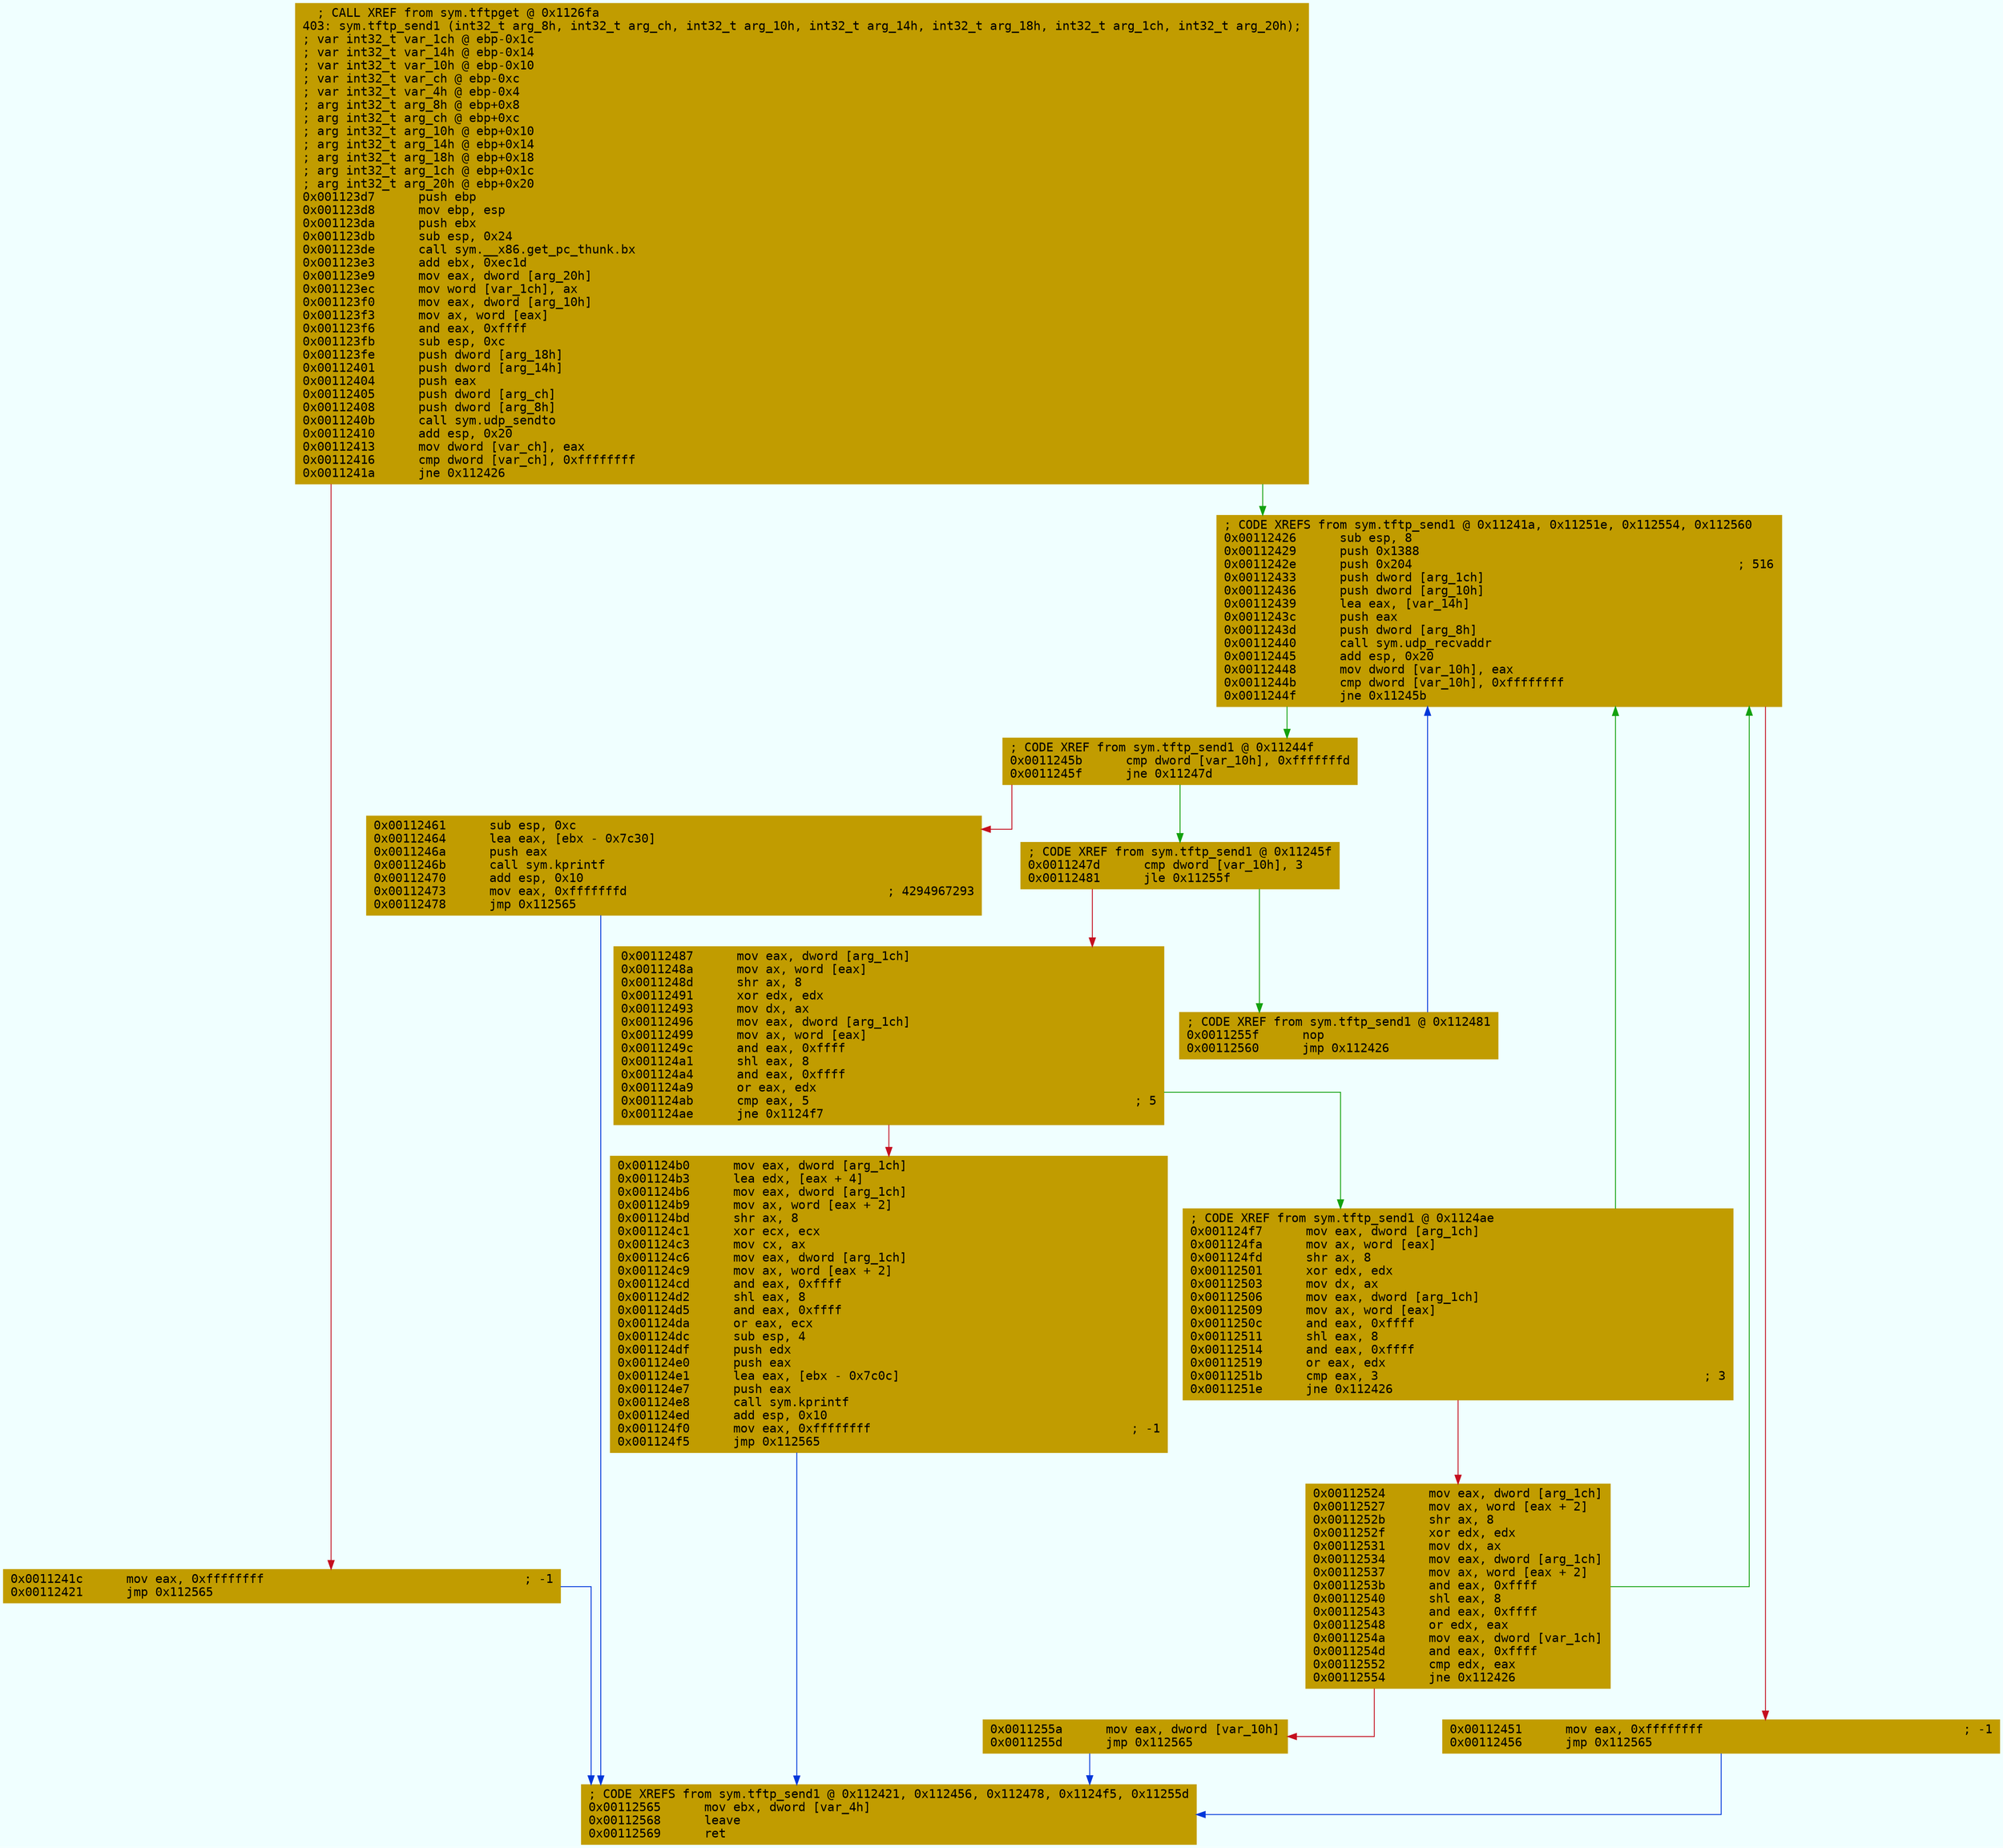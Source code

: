 digraph code {
	graph [bgcolor=azure fontsize=8 fontname="Courier" splines="ortho"];
	node [fillcolor=gray style=filled shape=box];
	edge [arrowhead="normal"];
	"0x001123d7" [URL="sym.tftp_send1/0x001123d7", fillcolor="#c19c00",color="#c19c00", fontname="Courier",label="  ; CALL XREF from sym.tftpget @ 0x1126fa\l403: sym.tftp_send1 (int32_t arg_8h, int32_t arg_ch, int32_t arg_10h, int32_t arg_14h, int32_t arg_18h, int32_t arg_1ch, int32_t arg_20h);\l; var int32_t var_1ch @ ebp-0x1c\l; var int32_t var_14h @ ebp-0x14\l; var int32_t var_10h @ ebp-0x10\l; var int32_t var_ch @ ebp-0xc\l; var int32_t var_4h @ ebp-0x4\l; arg int32_t arg_8h @ ebp+0x8\l; arg int32_t arg_ch @ ebp+0xc\l; arg int32_t arg_10h @ ebp+0x10\l; arg int32_t arg_14h @ ebp+0x14\l; arg int32_t arg_18h @ ebp+0x18\l; arg int32_t arg_1ch @ ebp+0x1c\l; arg int32_t arg_20h @ ebp+0x20\l0x001123d7      push ebp\l0x001123d8      mov ebp, esp\l0x001123da      push ebx\l0x001123db      sub esp, 0x24\l0x001123de      call sym.__x86.get_pc_thunk.bx\l0x001123e3      add ebx, 0xec1d\l0x001123e9      mov eax, dword [arg_20h]\l0x001123ec      mov word [var_1ch], ax\l0x001123f0      mov eax, dword [arg_10h]\l0x001123f3      mov ax, word [eax]\l0x001123f6      and eax, 0xffff\l0x001123fb      sub esp, 0xc\l0x001123fe      push dword [arg_18h]\l0x00112401      push dword [arg_14h]\l0x00112404      push eax\l0x00112405      push dword [arg_ch]\l0x00112408      push dword [arg_8h]\l0x0011240b      call sym.udp_sendto\l0x00112410      add esp, 0x20\l0x00112413      mov dword [var_ch], eax\l0x00112416      cmp dword [var_ch], 0xffffffff\l0x0011241a      jne 0x112426\l"]
	"0x0011241c" [URL="sym.tftp_send1/0x0011241c", fillcolor="#c19c00",color="#c19c00", fontname="Courier",label="0x0011241c      mov eax, 0xffffffff                                    ; -1\l0x00112421      jmp 0x112565\l"]
	"0x00112426" [URL="sym.tftp_send1/0x00112426", fillcolor="#c19c00",color="#c19c00", fontname="Courier",label="; CODE XREFS from sym.tftp_send1 @ 0x11241a, 0x11251e, 0x112554, 0x112560\l0x00112426      sub esp, 8\l0x00112429      push 0x1388\l0x0011242e      push 0x204                                             ; 516\l0x00112433      push dword [arg_1ch]\l0x00112436      push dword [arg_10h]\l0x00112439      lea eax, [var_14h]\l0x0011243c      push eax\l0x0011243d      push dword [arg_8h]\l0x00112440      call sym.udp_recvaddr\l0x00112445      add esp, 0x20\l0x00112448      mov dword [var_10h], eax\l0x0011244b      cmp dword [var_10h], 0xffffffff\l0x0011244f      jne 0x11245b\l"]
	"0x00112451" [URL="sym.tftp_send1/0x00112451", fillcolor="#c19c00",color="#c19c00", fontname="Courier",label="0x00112451      mov eax, 0xffffffff                                    ; -1\l0x00112456      jmp 0x112565\l"]
	"0x0011245b" [URL="sym.tftp_send1/0x0011245b", fillcolor="#c19c00",color="#c19c00", fontname="Courier",label="; CODE XREF from sym.tftp_send1 @ 0x11244f\l0x0011245b      cmp dword [var_10h], 0xfffffffd\l0x0011245f      jne 0x11247d\l"]
	"0x00112461" [URL="sym.tftp_send1/0x00112461", fillcolor="#c19c00",color="#c19c00", fontname="Courier",label="0x00112461      sub esp, 0xc\l0x00112464      lea eax, [ebx - 0x7c30]\l0x0011246a      push eax\l0x0011246b      call sym.kprintf\l0x00112470      add esp, 0x10\l0x00112473      mov eax, 0xfffffffd                                    ; 4294967293\l0x00112478      jmp 0x112565\l"]
	"0x0011247d" [URL="sym.tftp_send1/0x0011247d", fillcolor="#c19c00",color="#c19c00", fontname="Courier",label="; CODE XREF from sym.tftp_send1 @ 0x11245f\l0x0011247d      cmp dword [var_10h], 3\l0x00112481      jle 0x11255f\l"]
	"0x00112487" [URL="sym.tftp_send1/0x00112487", fillcolor="#c19c00",color="#c19c00", fontname="Courier",label="0x00112487      mov eax, dword [arg_1ch]\l0x0011248a      mov ax, word [eax]\l0x0011248d      shr ax, 8\l0x00112491      xor edx, edx\l0x00112493      mov dx, ax\l0x00112496      mov eax, dword [arg_1ch]\l0x00112499      mov ax, word [eax]\l0x0011249c      and eax, 0xffff\l0x001124a1      shl eax, 8\l0x001124a4      and eax, 0xffff\l0x001124a9      or eax, edx\l0x001124ab      cmp eax, 5                                             ; 5\l0x001124ae      jne 0x1124f7\l"]
	"0x001124b0" [URL="sym.tftp_send1/0x001124b0", fillcolor="#c19c00",color="#c19c00", fontname="Courier",label="0x001124b0      mov eax, dword [arg_1ch]\l0x001124b3      lea edx, [eax + 4]\l0x001124b6      mov eax, dword [arg_1ch]\l0x001124b9      mov ax, word [eax + 2]\l0x001124bd      shr ax, 8\l0x001124c1      xor ecx, ecx\l0x001124c3      mov cx, ax\l0x001124c6      mov eax, dword [arg_1ch]\l0x001124c9      mov ax, word [eax + 2]\l0x001124cd      and eax, 0xffff\l0x001124d2      shl eax, 8\l0x001124d5      and eax, 0xffff\l0x001124da      or eax, ecx\l0x001124dc      sub esp, 4\l0x001124df      push edx\l0x001124e0      push eax\l0x001124e1      lea eax, [ebx - 0x7c0c]\l0x001124e7      push eax\l0x001124e8      call sym.kprintf\l0x001124ed      add esp, 0x10\l0x001124f0      mov eax, 0xffffffff                                    ; -1\l0x001124f5      jmp 0x112565\l"]
	"0x001124f7" [URL="sym.tftp_send1/0x001124f7", fillcolor="#c19c00",color="#c19c00", fontname="Courier",label="; CODE XREF from sym.tftp_send1 @ 0x1124ae\l0x001124f7      mov eax, dword [arg_1ch]\l0x001124fa      mov ax, word [eax]\l0x001124fd      shr ax, 8\l0x00112501      xor edx, edx\l0x00112503      mov dx, ax\l0x00112506      mov eax, dword [arg_1ch]\l0x00112509      mov ax, word [eax]\l0x0011250c      and eax, 0xffff\l0x00112511      shl eax, 8\l0x00112514      and eax, 0xffff\l0x00112519      or eax, edx\l0x0011251b      cmp eax, 3                                             ; 3\l0x0011251e      jne 0x112426\l"]
	"0x00112524" [URL="sym.tftp_send1/0x00112524", fillcolor="#c19c00",color="#c19c00", fontname="Courier",label="0x00112524      mov eax, dword [arg_1ch]\l0x00112527      mov ax, word [eax + 2]\l0x0011252b      shr ax, 8\l0x0011252f      xor edx, edx\l0x00112531      mov dx, ax\l0x00112534      mov eax, dword [arg_1ch]\l0x00112537      mov ax, word [eax + 2]\l0x0011253b      and eax, 0xffff\l0x00112540      shl eax, 8\l0x00112543      and eax, 0xffff\l0x00112548      or edx, eax\l0x0011254a      mov eax, dword [var_1ch]\l0x0011254d      and eax, 0xffff\l0x00112552      cmp edx, eax\l0x00112554      jne 0x112426\l"]
	"0x0011255a" [URL="sym.tftp_send1/0x0011255a", fillcolor="#c19c00",color="#c19c00", fontname="Courier",label="0x0011255a      mov eax, dword [var_10h]\l0x0011255d      jmp 0x112565\l"]
	"0x0011255f" [URL="sym.tftp_send1/0x0011255f", fillcolor="#c19c00",color="#c19c00", fontname="Courier",label="; CODE XREF from sym.tftp_send1 @ 0x112481\l0x0011255f      nop\l0x00112560      jmp 0x112426\l"]
	"0x00112565" [URL="sym.tftp_send1/0x00112565", fillcolor="#c19c00",color="#c19c00", fontname="Courier",label="; CODE XREFS from sym.tftp_send1 @ 0x112421, 0x112456, 0x112478, 0x1124f5, 0x11255d\l0x00112565      mov ebx, dword [var_4h]\l0x00112568      leave\l0x00112569      ret\l"]
        "0x001123d7" -> "0x00112426" [color="#13a10e"];
        "0x001123d7" -> "0x0011241c" [color="#c50f1f"];
        "0x0011241c" -> "0x00112565" [color="#0037da"];
        "0x00112426" -> "0x0011245b" [color="#13a10e"];
        "0x00112426" -> "0x00112451" [color="#c50f1f"];
        "0x00112451" -> "0x00112565" [color="#0037da"];
        "0x0011245b" -> "0x0011247d" [color="#13a10e"];
        "0x0011245b" -> "0x00112461" [color="#c50f1f"];
        "0x00112461" -> "0x00112565" [color="#0037da"];
        "0x0011247d" -> "0x0011255f" [color="#13a10e"];
        "0x0011247d" -> "0x00112487" [color="#c50f1f"];
        "0x00112487" -> "0x001124f7" [color="#13a10e"];
        "0x00112487" -> "0x001124b0" [color="#c50f1f"];
        "0x001124b0" -> "0x00112565" [color="#0037da"];
        "0x001124f7" -> "0x00112426" [color="#13a10e"];
        "0x001124f7" -> "0x00112524" [color="#c50f1f"];
        "0x00112524" -> "0x00112426" [color="#13a10e"];
        "0x00112524" -> "0x0011255a" [color="#c50f1f"];
        "0x0011255a" -> "0x00112565" [color="#0037da"];
        "0x0011255f" -> "0x00112426" [color="#0037da"];
}
